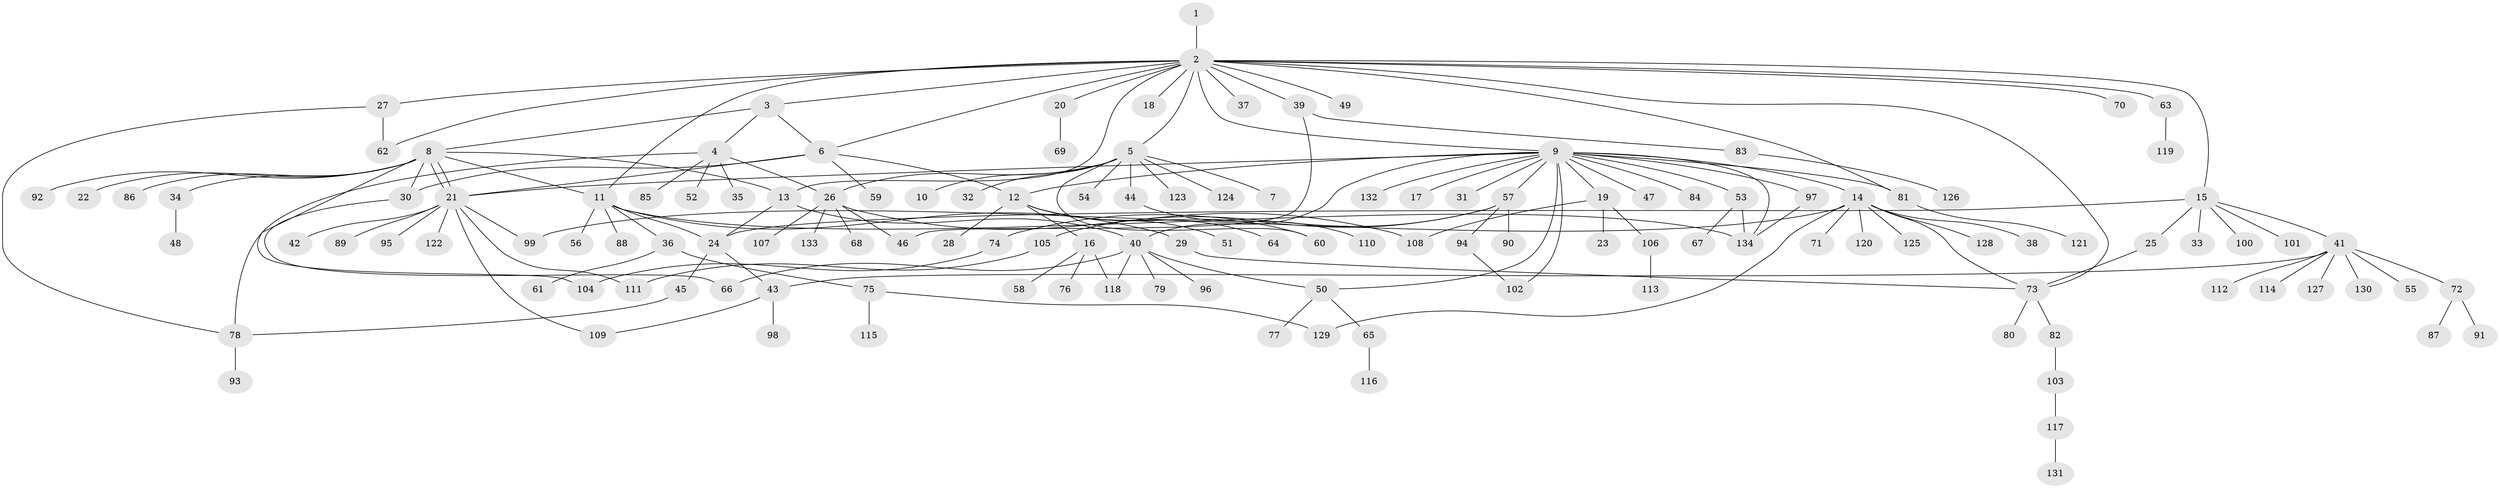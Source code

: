 // Generated by graph-tools (version 1.1) at 2025/14/03/09/25 04:14:47]
// undirected, 134 vertices, 168 edges
graph export_dot {
graph [start="1"]
  node [color=gray90,style=filled];
  1;
  2;
  3;
  4;
  5;
  6;
  7;
  8;
  9;
  10;
  11;
  12;
  13;
  14;
  15;
  16;
  17;
  18;
  19;
  20;
  21;
  22;
  23;
  24;
  25;
  26;
  27;
  28;
  29;
  30;
  31;
  32;
  33;
  34;
  35;
  36;
  37;
  38;
  39;
  40;
  41;
  42;
  43;
  44;
  45;
  46;
  47;
  48;
  49;
  50;
  51;
  52;
  53;
  54;
  55;
  56;
  57;
  58;
  59;
  60;
  61;
  62;
  63;
  64;
  65;
  66;
  67;
  68;
  69;
  70;
  71;
  72;
  73;
  74;
  75;
  76;
  77;
  78;
  79;
  80;
  81;
  82;
  83;
  84;
  85;
  86;
  87;
  88;
  89;
  90;
  91;
  92;
  93;
  94;
  95;
  96;
  97;
  98;
  99;
  100;
  101;
  102;
  103;
  104;
  105;
  106;
  107;
  108;
  109;
  110;
  111;
  112;
  113;
  114;
  115;
  116;
  117;
  118;
  119;
  120;
  121;
  122;
  123;
  124;
  125;
  126;
  127;
  128;
  129;
  130;
  131;
  132;
  133;
  134;
  1 -- 2;
  2 -- 3;
  2 -- 5;
  2 -- 6;
  2 -- 9;
  2 -- 11;
  2 -- 13;
  2 -- 15;
  2 -- 18;
  2 -- 20;
  2 -- 27;
  2 -- 37;
  2 -- 39;
  2 -- 49;
  2 -- 62;
  2 -- 63;
  2 -- 70;
  2 -- 73;
  2 -- 81;
  3 -- 4;
  3 -- 6;
  3 -- 8;
  4 -- 26;
  4 -- 35;
  4 -- 52;
  4 -- 78;
  4 -- 85;
  5 -- 7;
  5 -- 10;
  5 -- 26;
  5 -- 32;
  5 -- 44;
  5 -- 54;
  5 -- 60;
  5 -- 123;
  5 -- 124;
  6 -- 12;
  6 -- 21;
  6 -- 30;
  6 -- 59;
  8 -- 11;
  8 -- 13;
  8 -- 21;
  8 -- 21;
  8 -- 22;
  8 -- 30;
  8 -- 34;
  8 -- 86;
  8 -- 92;
  8 -- 104;
  9 -- 12;
  9 -- 14;
  9 -- 17;
  9 -- 19;
  9 -- 21;
  9 -- 31;
  9 -- 40;
  9 -- 47;
  9 -- 50;
  9 -- 53;
  9 -- 57;
  9 -- 81;
  9 -- 84;
  9 -- 97;
  9 -- 102;
  9 -- 132;
  9 -- 134;
  11 -- 24;
  11 -- 29;
  11 -- 36;
  11 -- 56;
  11 -- 88;
  11 -- 134;
  12 -- 16;
  12 -- 28;
  12 -- 51;
  12 -- 60;
  12 -- 64;
  13 -- 24;
  13 -- 40;
  14 -- 38;
  14 -- 71;
  14 -- 73;
  14 -- 99;
  14 -- 120;
  14 -- 125;
  14 -- 128;
  14 -- 129;
  15 -- 24;
  15 -- 25;
  15 -- 33;
  15 -- 41;
  15 -- 100;
  15 -- 101;
  16 -- 58;
  16 -- 76;
  16 -- 118;
  19 -- 23;
  19 -- 106;
  19 -- 108;
  20 -- 69;
  21 -- 42;
  21 -- 89;
  21 -- 95;
  21 -- 99;
  21 -- 109;
  21 -- 111;
  21 -- 122;
  24 -- 43;
  24 -- 45;
  25 -- 73;
  26 -- 46;
  26 -- 68;
  26 -- 107;
  26 -- 108;
  26 -- 133;
  27 -- 62;
  27 -- 78;
  29 -- 73;
  30 -- 66;
  34 -- 48;
  36 -- 61;
  36 -- 75;
  39 -- 46;
  39 -- 83;
  40 -- 50;
  40 -- 66;
  40 -- 79;
  40 -- 96;
  40 -- 118;
  41 -- 43;
  41 -- 55;
  41 -- 72;
  41 -- 112;
  41 -- 114;
  41 -- 127;
  41 -- 130;
  43 -- 98;
  43 -- 109;
  44 -- 110;
  45 -- 78;
  50 -- 65;
  50 -- 77;
  53 -- 67;
  53 -- 134;
  57 -- 74;
  57 -- 90;
  57 -- 94;
  57 -- 105;
  63 -- 119;
  65 -- 116;
  72 -- 87;
  72 -- 91;
  73 -- 80;
  73 -- 82;
  74 -- 104;
  75 -- 115;
  75 -- 129;
  78 -- 93;
  81 -- 121;
  82 -- 103;
  83 -- 126;
  94 -- 102;
  97 -- 134;
  103 -- 117;
  105 -- 111;
  106 -- 113;
  117 -- 131;
}
